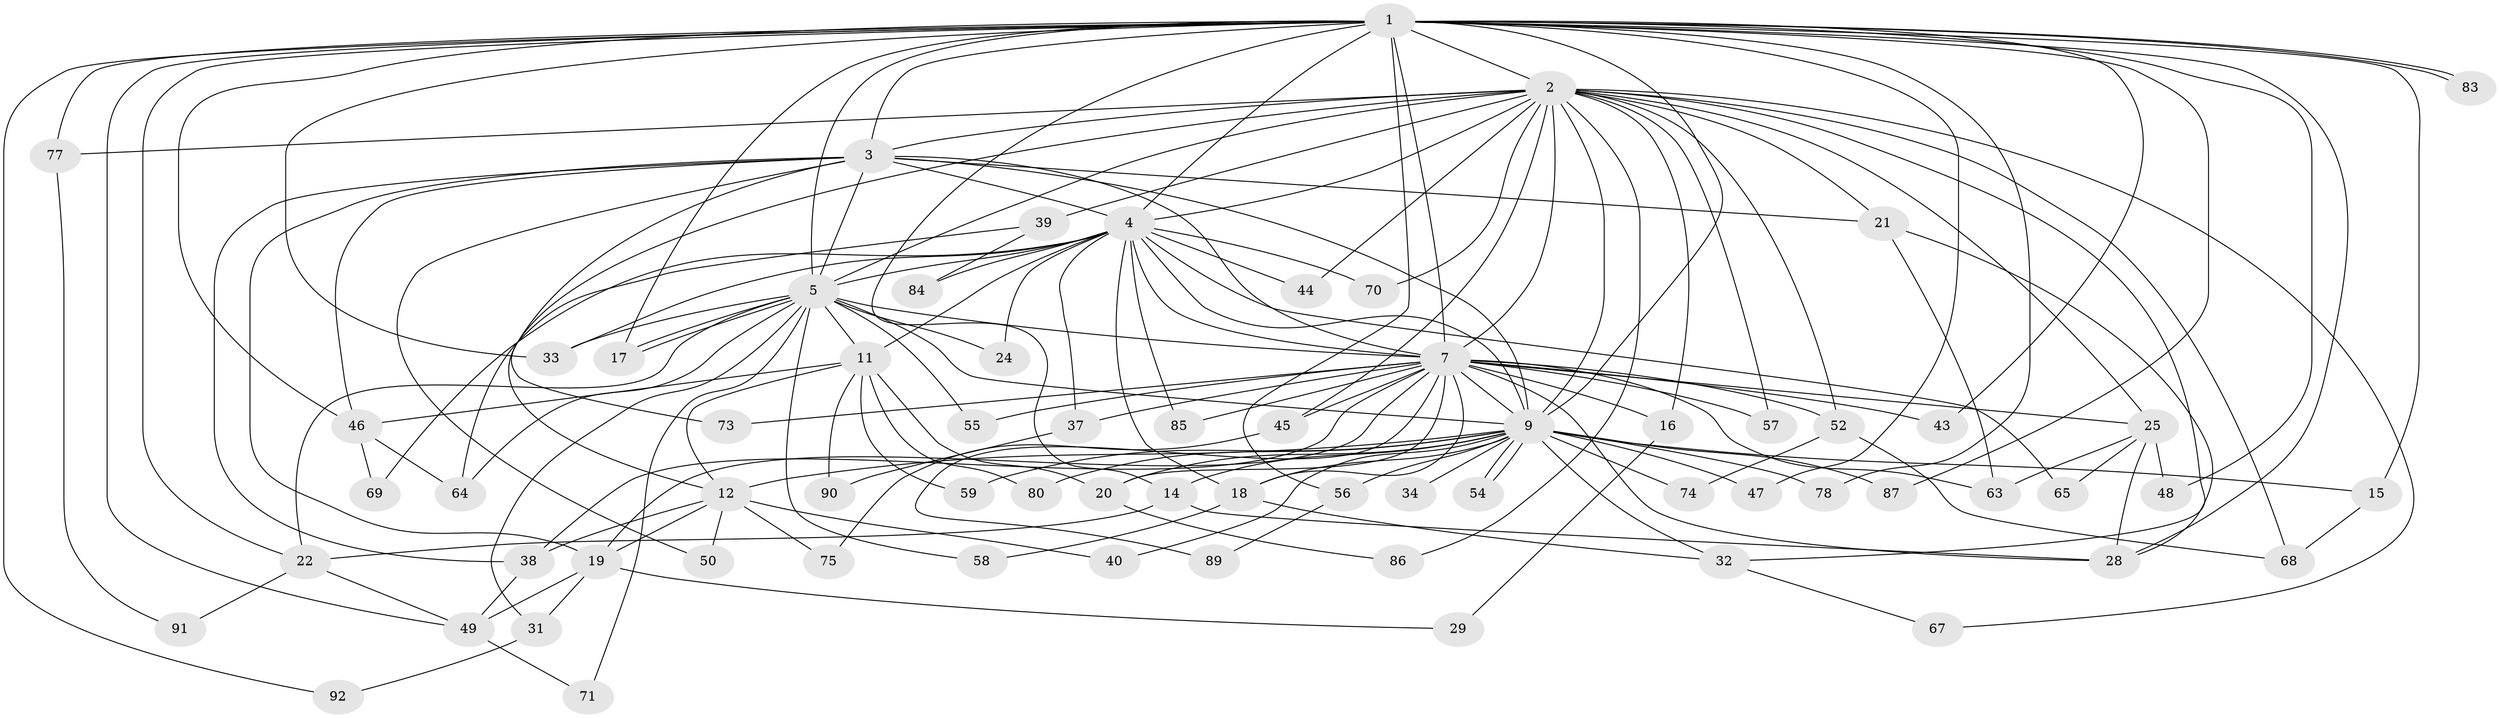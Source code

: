 // original degree distribution, {29: 0.010752688172043012, 13: 0.010752688172043012, 16: 0.010752688172043012, 20: 0.010752688172043012, 21: 0.021505376344086023, 10: 0.010752688172043012, 14: 0.010752688172043012, 27: 0.010752688172043012, 22: 0.010752688172043012, 6: 0.03225806451612903, 4: 0.0967741935483871, 2: 0.4946236559139785, 3: 0.22580645161290322, 5: 0.043010752688172046}
// Generated by graph-tools (version 1.1) at 2025/41/03/06/25 10:41:35]
// undirected, 68 vertices, 159 edges
graph export_dot {
graph [start="1"]
  node [color=gray90,style=filled];
  1 [super="+6"];
  2 [super="+10"];
  3 [super="+13"];
  4 [super="+53"];
  5 [super="+93"];
  7 [super="+8"];
  9 [super="+23"];
  11 [super="+60"];
  12 [super="+26"];
  14 [super="+35"];
  15;
  16;
  17 [super="+27"];
  18 [super="+61"];
  19 [super="+82"];
  20 [super="+81"];
  21;
  22 [super="+41"];
  24;
  25 [super="+30"];
  28 [super="+66"];
  29;
  31;
  32 [super="+36"];
  33;
  34;
  37;
  38 [super="+42"];
  39 [super="+88"];
  40;
  43;
  44;
  45;
  46 [super="+79"];
  47;
  48 [super="+51"];
  49 [super="+62"];
  50;
  52 [super="+72"];
  54;
  55;
  56;
  57;
  58;
  59;
  63 [super="+76"];
  64;
  65;
  67;
  68;
  69;
  70;
  71;
  73;
  74;
  75;
  77;
  78;
  80;
  83;
  84;
  85;
  86;
  87;
  89;
  90;
  91;
  92;
  1 -- 2 [weight=4];
  1 -- 3 [weight=3];
  1 -- 4 [weight=2];
  1 -- 5 [weight=3];
  1 -- 7 [weight=4];
  1 -- 9 [weight=2];
  1 -- 14;
  1 -- 15;
  1 -- 33;
  1 -- 43;
  1 -- 47;
  1 -- 48 [weight=2];
  1 -- 49;
  1 -- 56;
  1 -- 77;
  1 -- 78;
  1 -- 83;
  1 -- 83;
  1 -- 87;
  1 -- 92;
  1 -- 46;
  1 -- 28;
  1 -- 22;
  1 -- 17;
  2 -- 3 [weight=2];
  2 -- 4 [weight=2];
  2 -- 5 [weight=2];
  2 -- 7 [weight=4];
  2 -- 9 [weight=3];
  2 -- 25;
  2 -- 45;
  2 -- 68;
  2 -- 77;
  2 -- 67;
  2 -- 70;
  2 -- 12;
  2 -- 16;
  2 -- 21;
  2 -- 86;
  2 -- 32;
  2 -- 39;
  2 -- 44;
  2 -- 52;
  2 -- 57;
  3 -- 4;
  3 -- 5;
  3 -- 7 [weight=2];
  3 -- 9;
  3 -- 19;
  3 -- 21;
  3 -- 46;
  3 -- 50;
  3 -- 73;
  3 -- 38;
  4 -- 5;
  4 -- 7 [weight=2];
  4 -- 9;
  4 -- 11;
  4 -- 18;
  4 -- 24;
  4 -- 37;
  4 -- 44;
  4 -- 65;
  4 -- 69;
  4 -- 70;
  4 -- 84;
  4 -- 85;
  4 -- 33;
  5 -- 7 [weight=2];
  5 -- 9;
  5 -- 11;
  5 -- 17;
  5 -- 17;
  5 -- 22;
  5 -- 24;
  5 -- 31;
  5 -- 33;
  5 -- 55;
  5 -- 58;
  5 -- 64;
  5 -- 71;
  7 -- 9 [weight=2];
  7 -- 20;
  7 -- 38;
  7 -- 43;
  7 -- 85;
  7 -- 73;
  7 -- 16;
  7 -- 19;
  7 -- 89;
  7 -- 25;
  7 -- 28;
  7 -- 37;
  7 -- 45;
  7 -- 52;
  7 -- 55;
  7 -- 57;
  7 -- 18;
  7 -- 63;
  9 -- 12;
  9 -- 14;
  9 -- 15;
  9 -- 18;
  9 -- 34 [weight=2];
  9 -- 40;
  9 -- 47;
  9 -- 54;
  9 -- 54;
  9 -- 56;
  9 -- 59;
  9 -- 74;
  9 -- 78;
  9 -- 80;
  9 -- 87;
  9 -- 20;
  9 -- 32;
  11 -- 20;
  11 -- 46;
  11 -- 59;
  11 -- 80;
  11 -- 90;
  11 -- 12;
  12 -- 38;
  12 -- 50;
  12 -- 19;
  12 -- 40;
  12 -- 75;
  14 -- 22;
  14 -- 28;
  15 -- 68;
  16 -- 29;
  18 -- 32;
  18 -- 58;
  19 -- 29;
  19 -- 31;
  19 -- 49;
  20 -- 86;
  21 -- 28;
  21 -- 63;
  22 -- 91;
  22 -- 49;
  25 -- 48;
  25 -- 63;
  25 -- 65;
  25 -- 28;
  31 -- 92;
  32 -- 67;
  37 -- 90;
  38 -- 49;
  39 -- 84;
  39 -- 64;
  45 -- 75;
  46 -- 64;
  46 -- 69;
  49 -- 71;
  52 -- 74;
  52 -- 68;
  56 -- 89;
  77 -- 91;
}
